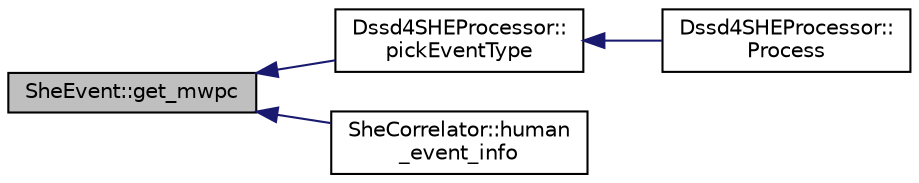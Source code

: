 digraph "SheEvent::get_mwpc"
{
  edge [fontname="Helvetica",fontsize="10",labelfontname="Helvetica",labelfontsize="10"];
  node [fontname="Helvetica",fontsize="10",shape=record];
  rankdir="LR";
  Node1 [label="SheEvent::get_mwpc",height=0.2,width=0.4,color="black", fillcolor="grey75", style="filled", fontcolor="black"];
  Node1 -> Node2 [dir="back",color="midnightblue",fontsize="10",style="solid",fontname="Helvetica"];
  Node2 [label="Dssd4SHEProcessor::\lpickEventType",height=0.2,width=0.4,color="black", fillcolor="white", style="filled",URL="$db/da8/class_dssd4_s_h_e_processor.html#a960878789d0821e4076c7f0d827b1758"];
  Node2 -> Node3 [dir="back",color="midnightblue",fontsize="10",style="solid",fontname="Helvetica"];
  Node3 [label="Dssd4SHEProcessor::\lProcess",height=0.2,width=0.4,color="black", fillcolor="white", style="filled",URL="$db/da8/class_dssd4_s_h_e_processor.html#a1ab9aeab8c52a1479718a58da74af3df"];
  Node1 -> Node4 [dir="back",color="midnightblue",fontsize="10",style="solid",fontname="Helvetica"];
  Node4 [label="SheCorrelator::human\l_event_info",height=0.2,width=0.4,color="black", fillcolor="white", style="filled",URL="$da/d3b/class_she_correlator.html#ab80369f6d573a18644c9e22f6ef58639"];
}
